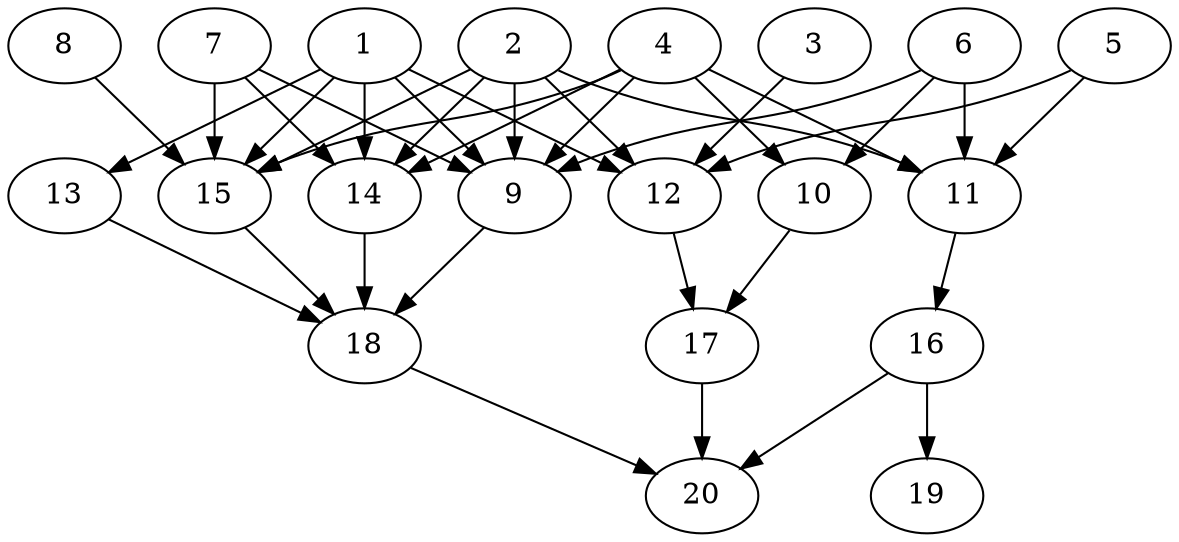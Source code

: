 // DAG automatically generated by daggen at Tue Jul 23 14:33:40 2019
// ./daggen --dot -n 20 --ccr 0.3 --fat 0.6 --regular 0.5 --density 0.8 --mindata 5242880 --maxdata 52428800 
digraph G {
  1 [size="121494187", alpha="0.11", expect_size="36448256"] 
  1 -> 9 [size ="36448256"]
  1 -> 12 [size ="36448256"]
  1 -> 13 [size ="36448256"]
  1 -> 14 [size ="36448256"]
  1 -> 15 [size ="36448256"]
  2 [size="114831360", alpha="0.05", expect_size="34449408"] 
  2 -> 9 [size ="34449408"]
  2 -> 11 [size ="34449408"]
  2 -> 12 [size ="34449408"]
  2 -> 14 [size ="34449408"]
  2 -> 15 [size ="34449408"]
  3 [size="65856853", alpha="0.18", expect_size="19757056"] 
  3 -> 12 [size ="19757056"]
  4 [size="38949547", alpha="0.10", expect_size="11684864"] 
  4 -> 9 [size ="11684864"]
  4 -> 10 [size ="11684864"]
  4 -> 11 [size ="11684864"]
  4 -> 14 [size ="11684864"]
  4 -> 15 [size ="11684864"]
  5 [size="72683520", alpha="0.15", expect_size="21805056"] 
  5 -> 11 [size ="21805056"]
  5 -> 12 [size ="21805056"]
  6 [size="31392427", alpha="0.17", expect_size="9417728"] 
  6 -> 9 [size ="9417728"]
  6 -> 10 [size ="9417728"]
  6 -> 11 [size ="9417728"]
  7 [size="86466560", alpha="0.14", expect_size="25939968"] 
  7 -> 9 [size ="25939968"]
  7 -> 14 [size ="25939968"]
  7 -> 15 [size ="25939968"]
  8 [size="53254827", alpha="0.20", expect_size="15976448"] 
  8 -> 15 [size ="15976448"]
  9 [size="130420053", alpha="0.10", expect_size="39126016"] 
  9 -> 18 [size ="39126016"]
  10 [size="120391680", alpha="0.11", expect_size="36117504"] 
  10 -> 17 [size ="36117504"]
  11 [size="144554667", alpha="0.07", expect_size="43366400"] 
  11 -> 16 [size ="43366400"]
  12 [size="73782613", alpha="0.16", expect_size="22134784"] 
  12 -> 17 [size ="22134784"]
  13 [size="116421973", alpha="0.11", expect_size="34926592"] 
  13 -> 18 [size ="34926592"]
  14 [size="98259627", alpha="0.17", expect_size="29477888"] 
  14 -> 18 [size ="29477888"]
  15 [size="19974827", alpha="0.10", expect_size="5992448"] 
  15 -> 18 [size ="5992448"]
  16 [size="136526507", alpha="0.11", expect_size="40957952"] 
  16 -> 19 [size ="40957952"]
  16 -> 20 [size ="40957952"]
  17 [size="110595413", alpha="0.13", expect_size="33178624"] 
  17 -> 20 [size ="33178624"]
  18 [size="66341547", alpha="0.09", expect_size="19902464"] 
  18 -> 20 [size ="19902464"]
  19 [size="63914667", alpha="0.08", expect_size="19174400"] 
  20 [size="141639680", alpha="0.02", expect_size="42491904"] 
}
